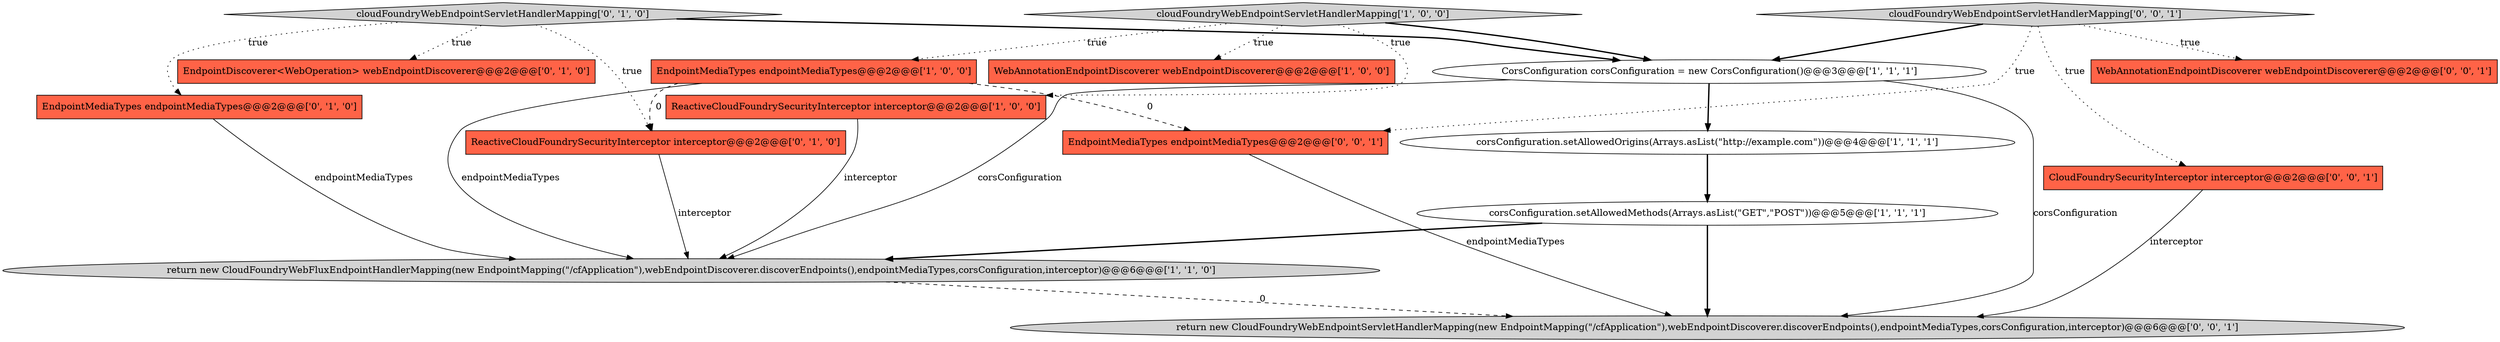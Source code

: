 digraph {
3 [style = filled, label = "WebAnnotationEndpointDiscoverer webEndpointDiscoverer@@@2@@@['1', '0', '0']", fillcolor = tomato, shape = box image = "AAA0AAABBB1BBB"];
5 [style = filled, label = "corsConfiguration.setAllowedMethods(Arrays.asList(\"GET\",\"POST\"))@@@5@@@['1', '1', '1']", fillcolor = white, shape = ellipse image = "AAA0AAABBB1BBB"];
11 [style = filled, label = "ReactiveCloudFoundrySecurityInterceptor interceptor@@@2@@@['0', '1', '0']", fillcolor = tomato, shape = box image = "AAA1AAABBB2BBB"];
4 [style = filled, label = "cloudFoundryWebEndpointServletHandlerMapping['1', '0', '0']", fillcolor = lightgray, shape = diamond image = "AAA0AAABBB1BBB"];
8 [style = filled, label = "EndpointMediaTypes endpointMediaTypes@@@2@@@['0', '1', '0']", fillcolor = tomato, shape = box image = "AAA0AAABBB2BBB"];
14 [style = filled, label = "return new CloudFoundryWebEndpointServletHandlerMapping(new EndpointMapping(\"/cfApplication\"),webEndpointDiscoverer.discoverEndpoints(),endpointMediaTypes,corsConfiguration,interceptor)@@@6@@@['0', '0', '1']", fillcolor = lightgray, shape = ellipse image = "AAA0AAABBB3BBB"];
12 [style = filled, label = "WebAnnotationEndpointDiscoverer webEndpointDiscoverer@@@2@@@['0', '0', '1']", fillcolor = tomato, shape = box image = "AAA0AAABBB3BBB"];
10 [style = filled, label = "cloudFoundryWebEndpointServletHandlerMapping['0', '1', '0']", fillcolor = lightgray, shape = diamond image = "AAA0AAABBB2BBB"];
15 [style = filled, label = "cloudFoundryWebEndpointServletHandlerMapping['0', '0', '1']", fillcolor = lightgray, shape = diamond image = "AAA0AAABBB3BBB"];
13 [style = filled, label = "CloudFoundrySecurityInterceptor interceptor@@@2@@@['0', '0', '1']", fillcolor = tomato, shape = box image = "AAA0AAABBB3BBB"];
7 [style = filled, label = "return new CloudFoundryWebFluxEndpointHandlerMapping(new EndpointMapping(\"/cfApplication\"),webEndpointDiscoverer.discoverEndpoints(),endpointMediaTypes,corsConfiguration,interceptor)@@@6@@@['1', '1', '0']", fillcolor = lightgray, shape = ellipse image = "AAA0AAABBB1BBB"];
9 [style = filled, label = "EndpointDiscoverer<WebOperation> webEndpointDiscoverer@@@2@@@['0', '1', '0']", fillcolor = tomato, shape = box image = "AAA0AAABBB2BBB"];
2 [style = filled, label = "corsConfiguration.setAllowedOrigins(Arrays.asList(\"http://example.com\"))@@@4@@@['1', '1', '1']", fillcolor = white, shape = ellipse image = "AAA0AAABBB1BBB"];
16 [style = filled, label = "EndpointMediaTypes endpointMediaTypes@@@2@@@['0', '0', '1']", fillcolor = tomato, shape = box image = "AAA0AAABBB3BBB"];
0 [style = filled, label = "ReactiveCloudFoundrySecurityInterceptor interceptor@@@2@@@['1', '0', '0']", fillcolor = tomato, shape = box image = "AAA0AAABBB1BBB"];
6 [style = filled, label = "EndpointMediaTypes endpointMediaTypes@@@2@@@['1', '0', '0']", fillcolor = tomato, shape = box image = "AAA1AAABBB1BBB"];
1 [style = filled, label = "CorsConfiguration corsConfiguration = new CorsConfiguration()@@@3@@@['1', '1', '1']", fillcolor = white, shape = ellipse image = "AAA0AAABBB1BBB"];
4->6 [style = dotted, label="true"];
10->8 [style = dotted, label="true"];
7->14 [style = dashed, label="0"];
4->0 [style = dotted, label="true"];
6->11 [style = dashed, label="0"];
5->14 [style = bold, label=""];
16->14 [style = solid, label="endpointMediaTypes"];
15->16 [style = dotted, label="true"];
10->9 [style = dotted, label="true"];
15->13 [style = dotted, label="true"];
0->7 [style = solid, label="interceptor"];
6->16 [style = dashed, label="0"];
4->3 [style = dotted, label="true"];
1->14 [style = solid, label="corsConfiguration"];
8->7 [style = solid, label="endpointMediaTypes"];
10->11 [style = dotted, label="true"];
6->7 [style = solid, label="endpointMediaTypes"];
11->7 [style = solid, label="interceptor"];
15->12 [style = dotted, label="true"];
5->7 [style = bold, label=""];
1->2 [style = bold, label=""];
4->1 [style = bold, label=""];
10->1 [style = bold, label=""];
13->14 [style = solid, label="interceptor"];
1->7 [style = solid, label="corsConfiguration"];
2->5 [style = bold, label=""];
15->1 [style = bold, label=""];
}
